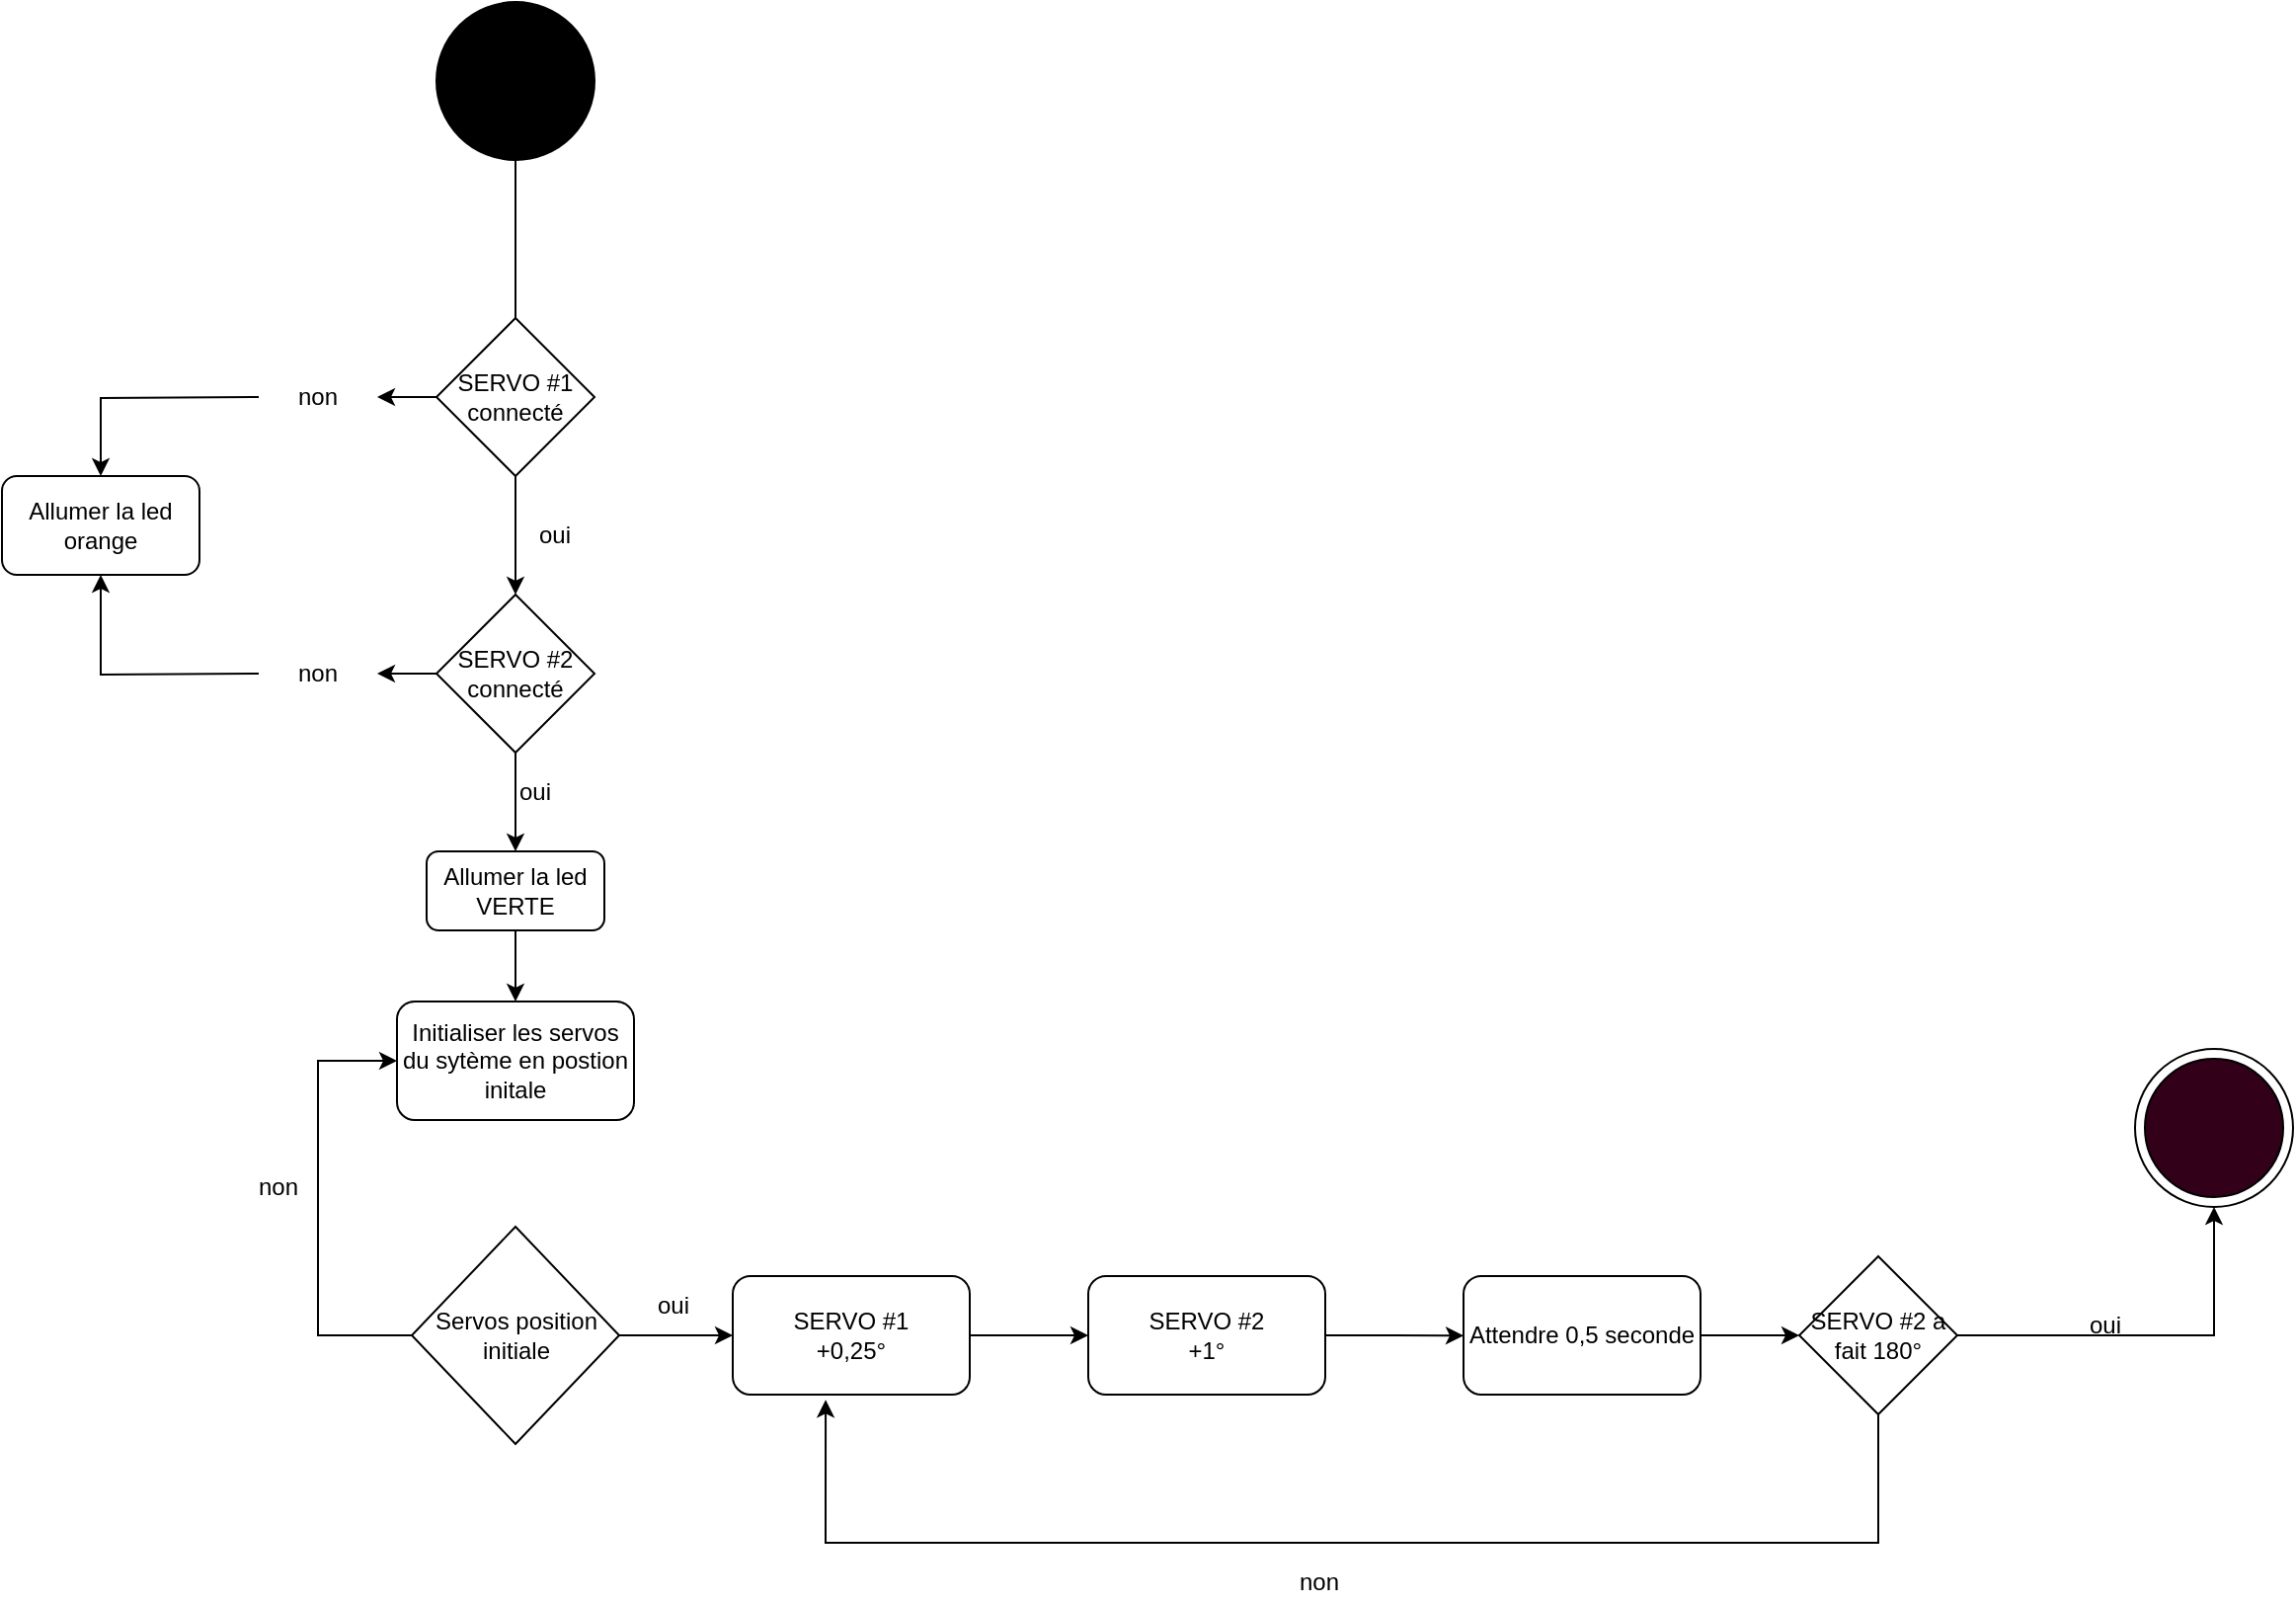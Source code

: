 <mxfile version="14.7.1" type="github"><diagram id="7zJnmrya2sZz5gTLgGsM" name="Page-1"><mxGraphModel dx="1837" dy="2199" grid="1" gridSize="10" guides="1" tooltips="1" connect="1" arrows="1" fold="1" page="1" pageScale="1" pageWidth="827" pageHeight="1169" math="0" shadow="0"><root><mxCell id="0"/><mxCell id="1" parent="0"/><mxCell id="v-zGW-QdyNGvvi2Q9KIX-27" value="" style="ellipse;whiteSpace=wrap;html=1;aspect=fixed;fillColor=#000000;" vertex="1" parent="1"><mxGeometry x="400" y="-1120" width="80" height="80" as="geometry"/></mxCell><mxCell id="v-zGW-QdyNGvvi2Q9KIX-28" value="" style="endArrow=none;html=1;entryX=0.5;entryY=1;entryDx=0;entryDy=0;entryPerimeter=0;" edge="1" parent="1" target="v-zGW-QdyNGvvi2Q9KIX-27"><mxGeometry width="50" height="50" relative="1" as="geometry"><mxPoint x="440" y="-950" as="sourcePoint"/><mxPoint x="430" y="-1020" as="targetPoint"/></mxGeometry></mxCell><mxCell id="v-zGW-QdyNGvvi2Q9KIX-41" style="edgeStyle=orthogonalEdgeStyle;rounded=0;orthogonalLoop=1;jettySize=auto;html=1;exitX=0;exitY=0.5;exitDx=0;exitDy=0;entryX=1;entryY=0.5;entryDx=0;entryDy=0;" edge="1" parent="1" source="v-zGW-QdyNGvvi2Q9KIX-30"><mxGeometry relative="1" as="geometry"><mxPoint x="370" y="-920" as="targetPoint"/></mxGeometry></mxCell><mxCell id="v-zGW-QdyNGvvi2Q9KIX-54" style="edgeStyle=orthogonalEdgeStyle;rounded=0;orthogonalLoop=1;jettySize=auto;html=1;exitX=0.5;exitY=1;exitDx=0;exitDy=0;entryX=0.5;entryY=0;entryDx=0;entryDy=0;" edge="1" parent="1" source="v-zGW-QdyNGvvi2Q9KIX-30" target="v-zGW-QdyNGvvi2Q9KIX-31"><mxGeometry relative="1" as="geometry"/></mxCell><mxCell id="v-zGW-QdyNGvvi2Q9KIX-30" value="SERVO #1&lt;br&gt;connecté" style="rhombus;whiteSpace=wrap;html=1;fillColor=#FFFFFF;" vertex="1" parent="1"><mxGeometry x="400" y="-960" width="80" height="80" as="geometry"/></mxCell><mxCell id="v-zGW-QdyNGvvi2Q9KIX-40" style="edgeStyle=orthogonalEdgeStyle;rounded=0;orthogonalLoop=1;jettySize=auto;html=1;exitX=0;exitY=0.5;exitDx=0;exitDy=0;entryX=1;entryY=0.5;entryDx=0;entryDy=0;" edge="1" parent="1" source="v-zGW-QdyNGvvi2Q9KIX-31"><mxGeometry relative="1" as="geometry"><mxPoint x="370" y="-780" as="targetPoint"/></mxGeometry></mxCell><mxCell id="v-zGW-QdyNGvvi2Q9KIX-46" style="edgeStyle=orthogonalEdgeStyle;rounded=0;orthogonalLoop=1;jettySize=auto;html=1;exitX=0.5;exitY=1;exitDx=0;exitDy=0;entryX=0.5;entryY=0;entryDx=0;entryDy=0;" edge="1" parent="1" source="v-zGW-QdyNGvvi2Q9KIX-31" target="v-zGW-QdyNGvvi2Q9KIX-45"><mxGeometry relative="1" as="geometry"/></mxCell><mxCell id="v-zGW-QdyNGvvi2Q9KIX-31" value="SERVO #2&lt;br&gt;connecté" style="rhombus;whiteSpace=wrap;html=1;fillColor=#FFFFFF;" vertex="1" parent="1"><mxGeometry x="400" y="-820" width="80" height="80" as="geometry"/></mxCell><mxCell id="v-zGW-QdyNGvvi2Q9KIX-43" style="edgeStyle=orthogonalEdgeStyle;rounded=0;orthogonalLoop=1;jettySize=auto;html=1;exitX=0;exitY=0.5;exitDx=0;exitDy=0;entryX=0.5;entryY=0;entryDx=0;entryDy=0;" edge="1" parent="1" target="v-zGW-QdyNGvvi2Q9KIX-42"><mxGeometry relative="1" as="geometry"><mxPoint x="310" y="-920" as="sourcePoint"/></mxGeometry></mxCell><mxCell id="v-zGW-QdyNGvvi2Q9KIX-44" style="edgeStyle=orthogonalEdgeStyle;rounded=0;orthogonalLoop=1;jettySize=auto;html=1;exitX=0;exitY=0.5;exitDx=0;exitDy=0;entryX=0.5;entryY=1;entryDx=0;entryDy=0;" edge="1" parent="1" target="v-zGW-QdyNGvvi2Q9KIX-42"><mxGeometry relative="1" as="geometry"><mxPoint x="310" y="-780" as="sourcePoint"/></mxGeometry></mxCell><mxCell id="v-zGW-QdyNGvvi2Q9KIX-42" value="Allumer la led orange" style="rounded=1;whiteSpace=wrap;html=1;fillColor=#FFFFFF;" vertex="1" parent="1"><mxGeometry x="180" y="-880" width="100" height="50" as="geometry"/></mxCell><mxCell id="v-zGW-QdyNGvvi2Q9KIX-55" style="edgeStyle=orthogonalEdgeStyle;rounded=0;orthogonalLoop=1;jettySize=auto;html=1;exitX=0.5;exitY=1;exitDx=0;exitDy=0;entryX=0.5;entryY=0;entryDx=0;entryDy=0;" edge="1" parent="1" source="v-zGW-QdyNGvvi2Q9KIX-45"><mxGeometry relative="1" as="geometry"><mxPoint x="440" y="-614" as="targetPoint"/></mxGeometry></mxCell><mxCell id="v-zGW-QdyNGvvi2Q9KIX-45" value="Allumer la led VERTE" style="rounded=1;whiteSpace=wrap;html=1;fillColor=#FFFFFF;" vertex="1" parent="1"><mxGeometry x="395" y="-690" width="90" height="40" as="geometry"/></mxCell><mxCell id="v-zGW-QdyNGvvi2Q9KIX-47" value="oui" style="text;html=1;strokeColor=none;fillColor=none;align=center;verticalAlign=middle;whiteSpace=wrap;rounded=0;" vertex="1" parent="1"><mxGeometry x="440" y="-860" width="40" height="20" as="geometry"/></mxCell><mxCell id="v-zGW-QdyNGvvi2Q9KIX-49" value="non" style="text;html=1;strokeColor=none;fillColor=none;align=center;verticalAlign=middle;whiteSpace=wrap;rounded=0;" vertex="1" parent="1"><mxGeometry x="320" y="-930" width="40" height="20" as="geometry"/></mxCell><mxCell id="v-zGW-QdyNGvvi2Q9KIX-50" value="non" style="text;html=1;strokeColor=none;fillColor=none;align=center;verticalAlign=middle;whiteSpace=wrap;rounded=0;" vertex="1" parent="1"><mxGeometry x="320" y="-790" width="40" height="20" as="geometry"/></mxCell><mxCell id="v-zGW-QdyNGvvi2Q9KIX-52" value="oui" style="text;html=1;strokeColor=none;fillColor=none;align=center;verticalAlign=middle;whiteSpace=wrap;rounded=0;" vertex="1" parent="1"><mxGeometry x="430" y="-730" width="40" height="20" as="geometry"/></mxCell><mxCell id="v-zGW-QdyNGvvi2Q9KIX-61" style="edgeStyle=orthogonalEdgeStyle;rounded=0;orthogonalLoop=1;jettySize=auto;html=1;exitX=0;exitY=0.5;exitDx=0;exitDy=0;entryX=0;entryY=0.5;entryDx=0;entryDy=0;" edge="1" parent="1" source="v-zGW-QdyNGvvi2Q9KIX-59" target="v-zGW-QdyNGvvi2Q9KIX-60"><mxGeometry relative="1" as="geometry"><Array as="points"><mxPoint x="340" y="-445"/><mxPoint x="340" y="-584"/></Array></mxGeometry></mxCell><mxCell id="v-zGW-QdyNGvvi2Q9KIX-64" style="edgeStyle=orthogonalEdgeStyle;rounded=0;orthogonalLoop=1;jettySize=auto;html=1;exitX=1;exitY=0.5;exitDx=0;exitDy=0;entryX=0;entryY=0.5;entryDx=0;entryDy=0;" edge="1" parent="1" source="v-zGW-QdyNGvvi2Q9KIX-59" target="v-zGW-QdyNGvvi2Q9KIX-63"><mxGeometry relative="1" as="geometry"/></mxCell><mxCell id="v-zGW-QdyNGvvi2Q9KIX-59" value="&lt;span&gt;Servos position initiale&lt;/span&gt;" style="rhombus;whiteSpace=wrap;html=1;fillColor=#FFFFFF;" vertex="1" parent="1"><mxGeometry x="387.5" y="-500" width="105" height="110" as="geometry"/></mxCell><mxCell id="v-zGW-QdyNGvvi2Q9KIX-60" value="&lt;span&gt;Initialiser les servos du sytème en postion initale&lt;/span&gt;" style="rounded=1;whiteSpace=wrap;html=1;fillColor=#FFFFFF;" vertex="1" parent="1"><mxGeometry x="380" y="-614" width="120" height="60" as="geometry"/></mxCell><mxCell id="v-zGW-QdyNGvvi2Q9KIX-62" value="non" style="text;html=1;strokeColor=none;fillColor=none;align=center;verticalAlign=middle;whiteSpace=wrap;rounded=0;" vertex="1" parent="1"><mxGeometry x="300" y="-530" width="40" height="20" as="geometry"/></mxCell><mxCell id="v-zGW-QdyNGvvi2Q9KIX-67" style="edgeStyle=orthogonalEdgeStyle;rounded=0;orthogonalLoop=1;jettySize=auto;html=1;exitX=1;exitY=0.5;exitDx=0;exitDy=0;entryX=0;entryY=0.5;entryDx=0;entryDy=0;" edge="1" parent="1" source="v-zGW-QdyNGvvi2Q9KIX-63" target="v-zGW-QdyNGvvi2Q9KIX-66"><mxGeometry relative="1" as="geometry"/></mxCell><mxCell id="v-zGW-QdyNGvvi2Q9KIX-63" value="SERVO #1&lt;br&gt;+0,25°" style="rounded=1;whiteSpace=wrap;html=1;fillColor=#FFFFFF;" vertex="1" parent="1"><mxGeometry x="550" y="-475" width="120" height="60" as="geometry"/></mxCell><mxCell id="v-zGW-QdyNGvvi2Q9KIX-65" value="oui" style="text;html=1;strokeColor=none;fillColor=none;align=center;verticalAlign=middle;whiteSpace=wrap;rounded=0;" vertex="1" parent="1"><mxGeometry x="500" y="-470" width="40" height="20" as="geometry"/></mxCell><mxCell id="v-zGW-QdyNGvvi2Q9KIX-68" style="edgeStyle=orthogonalEdgeStyle;rounded=0;orthogonalLoop=1;jettySize=auto;html=1;exitX=1;exitY=0.5;exitDx=0;exitDy=0;" edge="1" parent="1" source="v-zGW-QdyNGvvi2Q9KIX-66"><mxGeometry relative="1" as="geometry"><mxPoint x="920" y="-444.833" as="targetPoint"/></mxGeometry></mxCell><mxCell id="v-zGW-QdyNGvvi2Q9KIX-66" value="SERVO #2&lt;br&gt;+1°" style="rounded=1;whiteSpace=wrap;html=1;fillColor=#FFFFFF;" vertex="1" parent="1"><mxGeometry x="730" y="-475" width="120" height="60" as="geometry"/></mxCell><mxCell id="v-zGW-QdyNGvvi2Q9KIX-69" value="Attendre 0,5 seconde" style="rounded=1;whiteSpace=wrap;html=1;fillColor=#FFFFFF;" vertex="1" parent="1"><mxGeometry x="920" y="-475" width="120" height="60" as="geometry"/></mxCell><mxCell id="v-zGW-QdyNGvvi2Q9KIX-72" style="edgeStyle=orthogonalEdgeStyle;rounded=0;orthogonalLoop=1;jettySize=auto;html=1;exitX=0.5;exitY=1;exitDx=0;exitDy=0;entryX=0.392;entryY=1.044;entryDx=0;entryDy=0;entryPerimeter=0;" edge="1" parent="1" source="v-zGW-QdyNGvvi2Q9KIX-70" target="v-zGW-QdyNGvvi2Q9KIX-63"><mxGeometry relative="1" as="geometry"><Array as="points"><mxPoint x="1130" y="-340"/><mxPoint x="597" y="-340"/></Array></mxGeometry></mxCell><mxCell id="v-zGW-QdyNGvvi2Q9KIX-76" style="edgeStyle=orthogonalEdgeStyle;rounded=0;orthogonalLoop=1;jettySize=auto;html=1;exitX=1;exitY=0.5;exitDx=0;exitDy=0;entryX=0.5;entryY=1;entryDx=0;entryDy=0;" edge="1" parent="1" source="v-zGW-QdyNGvvi2Q9KIX-70" target="v-zGW-QdyNGvvi2Q9KIX-74"><mxGeometry relative="1" as="geometry"/></mxCell><mxCell id="v-zGW-QdyNGvvi2Q9KIX-70" value="SERVO #2 a fait 180°" style="rhombus;whiteSpace=wrap;html=1;fillColor=#FFFFFF;" vertex="1" parent="1"><mxGeometry x="1090" y="-485" width="80" height="80" as="geometry"/></mxCell><mxCell id="v-zGW-QdyNGvvi2Q9KIX-71" value="" style="endArrow=classic;html=1;exitX=1;exitY=0.5;exitDx=0;exitDy=0;" edge="1" parent="1" source="v-zGW-QdyNGvvi2Q9KIX-69"><mxGeometry width="50" height="50" relative="1" as="geometry"><mxPoint x="1040" y="-390" as="sourcePoint"/><mxPoint x="1090" y="-445" as="targetPoint"/></mxGeometry></mxCell><mxCell id="v-zGW-QdyNGvvi2Q9KIX-73" value="non" style="text;html=1;strokeColor=none;fillColor=none;align=center;verticalAlign=middle;whiteSpace=wrap;rounded=0;" vertex="1" parent="1"><mxGeometry x="827" y="-330" width="40" height="20" as="geometry"/></mxCell><mxCell id="v-zGW-QdyNGvvi2Q9KIX-74" value="" style="ellipse;whiteSpace=wrap;html=1;aspect=fixed;fillColor=#FFFFFF;" vertex="1" parent="1"><mxGeometry x="1260" y="-590" width="80" height="80" as="geometry"/></mxCell><mxCell id="v-zGW-QdyNGvvi2Q9KIX-75" value="" style="ellipse;whiteSpace=wrap;html=1;aspect=fixed;fillColor=#33001A;" vertex="1" parent="1"><mxGeometry x="1265" y="-585" width="70" height="70" as="geometry"/></mxCell><mxCell id="v-zGW-QdyNGvvi2Q9KIX-77" value="oui" style="text;html=1;strokeColor=none;fillColor=none;align=center;verticalAlign=middle;whiteSpace=wrap;rounded=0;" vertex="1" parent="1"><mxGeometry x="1225" y="-460" width="40" height="20" as="geometry"/></mxCell></root></mxGraphModel></diagram></mxfile>